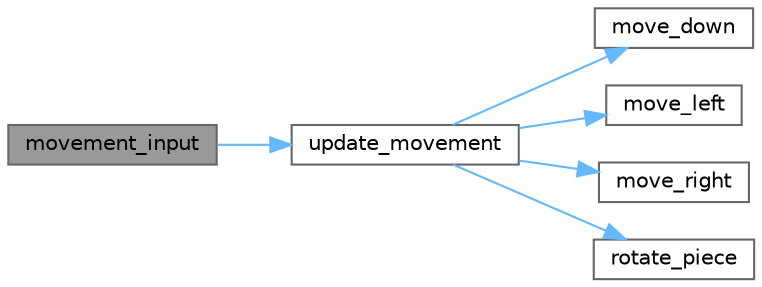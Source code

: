 digraph "movement_input"
{
 // LATEX_PDF_SIZE
  bgcolor="transparent";
  edge [fontname=Helvetica,fontsize=10,labelfontname=Helvetica,labelfontsize=10];
  node [fontname=Helvetica,fontsize=10,shape=box,height=0.2,width=0.4];
  rankdir="LR";
  Node1 [label="movement_input",height=0.2,width=0.4,color="gray40", fillcolor="grey60", style="filled", fontcolor="black",tooltip="Handles the movement input for the current piece."];
  Node1 -> Node2 [color="steelblue1",style="solid"];
  Node2 [label="update_movement",height=0.2,width=0.4,color="grey40", fillcolor="white", style="filled",URL="$piece__move_8c.html#a282c63a6f955533c982a3868bf843dd2",tooltip="Updates the movement of the Tetris piece."];
  Node2 -> Node3 [color="steelblue1",style="solid"];
  Node3 [label="move_down",height=0.2,width=0.4,color="grey40", fillcolor="white", style="filled",URL="$piece__move_8c.html#a13cb62900f79e85d9007bb1234004072",tooltip="Moves the Tetris piece downwards."];
  Node2 -> Node4 [color="steelblue1",style="solid"];
  Node4 [label="move_left",height=0.2,width=0.4,color="grey40", fillcolor="white", style="filled",URL="$piece__move_8c.html#ac078349cf0c19f3ca2eb7276415d1352",tooltip="Moves the Tetris piece to the left."];
  Node2 -> Node5 [color="steelblue1",style="solid"];
  Node5 [label="move_right",height=0.2,width=0.4,color="grey40", fillcolor="white", style="filled",URL="$piece__move_8c.html#a97c4f91bfa62579d483145e89eb54778",tooltip="Moves the Tetris piece to the right."];
  Node2 -> Node6 [color="steelblue1",style="solid"];
  Node6 [label="rotate_piece",height=0.2,width=0.4,color="grey40", fillcolor="white", style="filled",URL="$piece__move_8c.html#ad27dc94404c2774e1054d150beb994d8",tooltip="Rotates the Tetris piece."];
}

